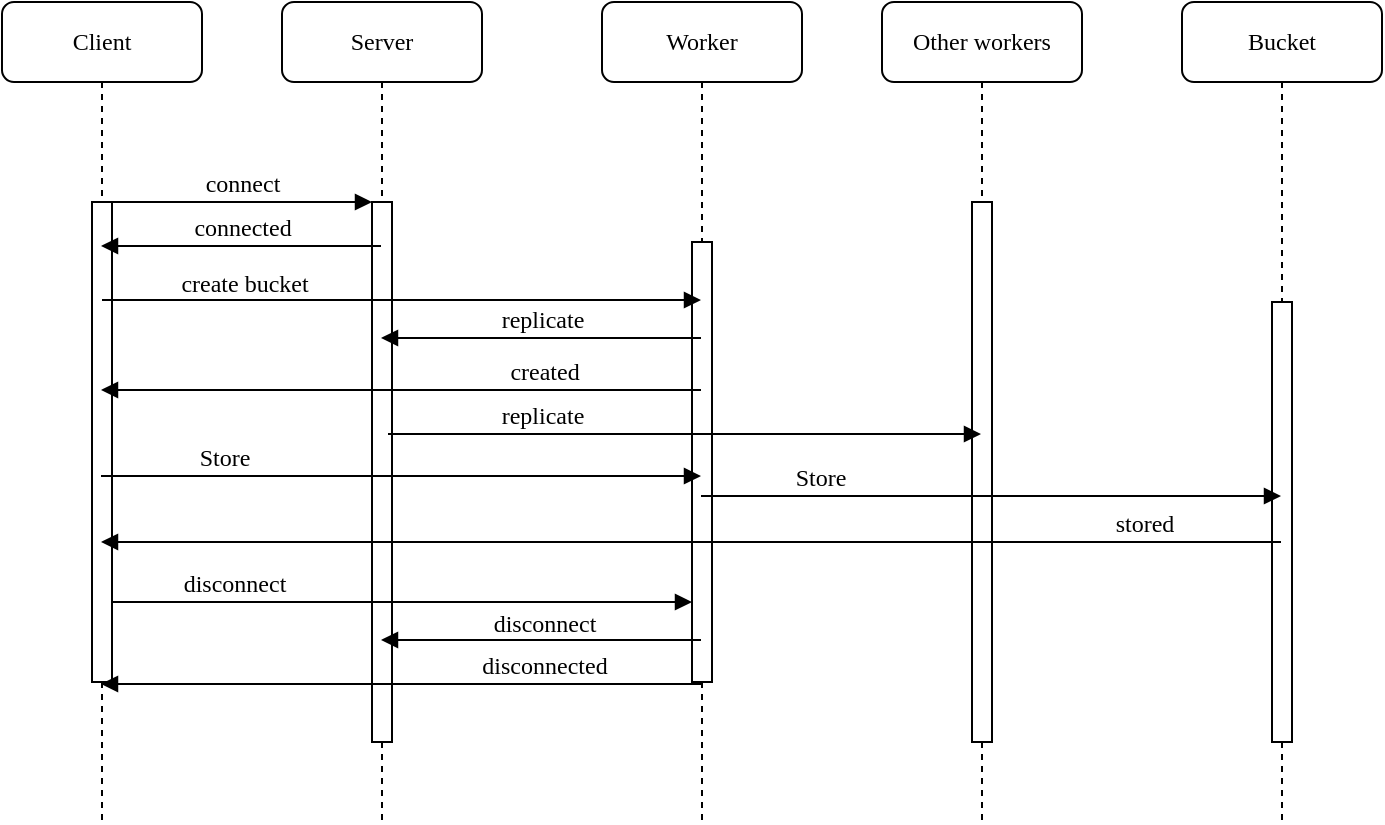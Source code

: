 <mxfile version="26.2.9">
  <diagram name="Page-1" id="13e1069c-82ec-6db2-03f1-153e76fe0fe0">
    <mxGraphModel dx="788" dy="423" grid="1" gridSize="10" guides="1" tooltips="1" connect="1" arrows="1" fold="1" page="1" pageScale="1" pageWidth="1100" pageHeight="850" background="none" math="0" shadow="0">
      <root>
        <mxCell id="0" />
        <mxCell id="1" parent="0" />
        <mxCell id="7baba1c4bc27f4b0-2" value="Server" style="shape=umlLifeline;perimeter=lifelinePerimeter;whiteSpace=wrap;html=1;container=1;collapsible=0;recursiveResize=0;outlineConnect=0;rounded=1;shadow=0;comic=0;labelBackgroundColor=none;strokeWidth=1;fontFamily=Verdana;fontSize=12;align=center;" parent="1" vertex="1">
          <mxGeometry x="240" y="80" width="100" height="410" as="geometry" />
        </mxCell>
        <mxCell id="7baba1c4bc27f4b0-10" value="" style="html=1;points=[];perimeter=orthogonalPerimeter;rounded=0;shadow=0;comic=0;labelBackgroundColor=none;strokeWidth=1;fontFamily=Verdana;fontSize=12;align=center;" parent="7baba1c4bc27f4b0-2" vertex="1">
          <mxGeometry x="45" y="100" width="10" height="270" as="geometry" />
        </mxCell>
        <mxCell id="Nsb-DOaTKh587LbXq_lU-20" value="disconnect" style="html=1;verticalAlign=bottom;endArrow=block;labelBackgroundColor=none;fontFamily=Verdana;fontSize=12;edgeStyle=elbowEdgeStyle;elbow=vertical;" parent="7baba1c4bc27f4b0-2" edge="1">
          <mxGeometry x="-0.53" relative="1" as="geometry">
            <mxPoint x="-95" y="300" as="sourcePoint" />
            <mxPoint x="205" y="300" as="targetPoint" />
            <mxPoint as="offset" />
          </mxGeometry>
        </mxCell>
        <mxCell id="7baba1c4bc27f4b0-3" value="Worker" style="shape=umlLifeline;perimeter=lifelinePerimeter;whiteSpace=wrap;html=1;container=1;collapsible=0;recursiveResize=0;outlineConnect=0;rounded=1;shadow=0;comic=0;labelBackgroundColor=none;strokeWidth=1;fontFamily=Verdana;fontSize=12;align=center;" parent="1" vertex="1">
          <mxGeometry x="400" y="80" width="100" height="410" as="geometry" />
        </mxCell>
        <mxCell id="7baba1c4bc27f4b0-13" value="" style="html=1;points=[];perimeter=orthogonalPerimeter;rounded=0;shadow=0;comic=0;labelBackgroundColor=none;strokeWidth=1;fontFamily=Verdana;fontSize=12;align=center;" parent="7baba1c4bc27f4b0-3" vertex="1">
          <mxGeometry x="45" y="120" width="10" height="220" as="geometry" />
        </mxCell>
        <mxCell id="7baba1c4bc27f4b0-4" value="Other workers" style="shape=umlLifeline;perimeter=lifelinePerimeter;whiteSpace=wrap;html=1;container=1;collapsible=0;recursiveResize=0;outlineConnect=0;rounded=1;shadow=0;comic=0;labelBackgroundColor=none;strokeWidth=1;fontFamily=Verdana;fontSize=12;align=center;" parent="1" vertex="1">
          <mxGeometry x="540" y="80" width="100" height="410" as="geometry" />
        </mxCell>
        <mxCell id="7baba1c4bc27f4b0-8" value="Client" style="shape=umlLifeline;perimeter=lifelinePerimeter;whiteSpace=wrap;html=1;container=1;collapsible=0;recursiveResize=0;outlineConnect=0;rounded=1;shadow=0;comic=0;labelBackgroundColor=none;strokeWidth=1;fontFamily=Verdana;fontSize=12;align=center;" parent="1" vertex="1">
          <mxGeometry x="100" y="80" width="100" height="410" as="geometry" />
        </mxCell>
        <mxCell id="7baba1c4bc27f4b0-9" value="" style="html=1;points=[];perimeter=orthogonalPerimeter;rounded=0;shadow=0;comic=0;labelBackgroundColor=none;strokeWidth=1;fontFamily=Verdana;fontSize=12;align=center;" parent="7baba1c4bc27f4b0-8" vertex="1">
          <mxGeometry x="45" y="100" width="10" height="240" as="geometry" />
        </mxCell>
        <mxCell id="7baba1c4bc27f4b0-16" value="" style="html=1;points=[];perimeter=orthogonalPerimeter;rounded=0;shadow=0;comic=0;labelBackgroundColor=none;strokeWidth=1;fontFamily=Verdana;fontSize=12;align=center;" parent="1" vertex="1">
          <mxGeometry x="585" y="180" width="10" height="270" as="geometry" />
        </mxCell>
        <mxCell id="7baba1c4bc27f4b0-11" value="connect" style="html=1;verticalAlign=bottom;endArrow=block;entryX=0;entryY=0;labelBackgroundColor=none;fontFamily=Verdana;fontSize=12;edgeStyle=elbowEdgeStyle;elbow=vertical;" parent="1" source="7baba1c4bc27f4b0-9" target="7baba1c4bc27f4b0-10" edge="1">
          <mxGeometry relative="1" as="geometry">
            <mxPoint x="220" y="190" as="sourcePoint" />
          </mxGeometry>
        </mxCell>
        <mxCell id="Nsb-DOaTKh587LbXq_lU-3" value="Bucket" style="shape=umlLifeline;perimeter=lifelinePerimeter;whiteSpace=wrap;html=1;container=1;collapsible=0;recursiveResize=0;outlineConnect=0;rounded=1;shadow=0;comic=0;labelBackgroundColor=none;strokeWidth=1;fontFamily=Verdana;fontSize=12;align=center;" parent="1" vertex="1">
          <mxGeometry x="690" y="80" width="100" height="410" as="geometry" />
        </mxCell>
        <mxCell id="Nsb-DOaTKh587LbXq_lU-4" value="" style="html=1;points=[];perimeter=orthogonalPerimeter;rounded=0;shadow=0;comic=0;labelBackgroundColor=none;strokeWidth=1;fontFamily=Verdana;fontSize=12;align=center;" parent="Nsb-DOaTKh587LbXq_lU-3" vertex="1">
          <mxGeometry x="45" y="150" width="10" height="220" as="geometry" />
        </mxCell>
        <mxCell id="Nsb-DOaTKh587LbXq_lU-8" value="replicate" style="html=1;verticalAlign=bottom;endArrow=block;labelBackgroundColor=none;fontFamily=Verdana;fontSize=12;edgeStyle=elbowEdgeStyle;elbow=vertical;" parent="1" edge="1">
          <mxGeometry relative="1" as="geometry">
            <mxPoint x="449.5" y="248" as="sourcePoint" />
            <mxPoint x="289.5" y="248" as="targetPoint" />
            <mxPoint as="offset" />
          </mxGeometry>
        </mxCell>
        <mxCell id="Nsb-DOaTKh587LbXq_lU-10" value="replicate" style="html=1;verticalAlign=bottom;endArrow=none;labelBackgroundColor=none;fontFamily=Verdana;fontSize=12;edgeStyle=elbowEdgeStyle;elbow=vertical;entryX=0.8;entryY=0.85;entryDx=0;entryDy=0;entryPerimeter=0;startArrow=block;startFill=1;" parent="1" edge="1">
          <mxGeometry x="0.481" relative="1" as="geometry">
            <mxPoint x="589.5" y="296" as="sourcePoint" />
            <mxPoint x="293" y="296" as="targetPoint" />
            <mxPoint as="offset" />
          </mxGeometry>
        </mxCell>
        <mxCell id="Nsb-DOaTKh587LbXq_lU-7" value="create bucket" style="html=1;verticalAlign=bottom;endArrow=block;labelBackgroundColor=none;fontFamily=Verdana;fontSize=12;edgeStyle=elbowEdgeStyle;elbow=vertical;" parent="1" source="7baba1c4bc27f4b0-8" edge="1">
          <mxGeometry x="-0.53" y="-1" relative="1" as="geometry">
            <mxPoint x="160" y="229" as="sourcePoint" />
            <mxPoint x="449.5" y="229" as="targetPoint" />
            <mxPoint as="offset" />
          </mxGeometry>
        </mxCell>
        <mxCell id="Nsb-DOaTKh587LbXq_lU-6" value="connected" style="html=1;verticalAlign=bottom;endArrow=block;labelBackgroundColor=none;fontFamily=Verdana;fontSize=12;edgeStyle=elbowEdgeStyle;elbow=vertical;targetPerimeterSpacing=0;" parent="1" source="7baba1c4bc27f4b0-2" edge="1">
          <mxGeometry relative="1" as="geometry">
            <mxPoint x="289.5" y="202" as="sourcePoint" />
            <mxPoint x="149.5" y="202" as="targetPoint" />
          </mxGeometry>
        </mxCell>
        <mxCell id="Nsb-DOaTKh587LbXq_lU-12" value="Store" style="html=1;verticalAlign=bottom;endArrow=block;labelBackgroundColor=none;fontFamily=Verdana;fontSize=12;edgeStyle=elbowEdgeStyle;elbow=vertical;" parent="1" edge="1">
          <mxGeometry x="-0.597" relative="1" as="geometry">
            <mxPoint x="149.5" y="317" as="sourcePoint" />
            <mxPoint x="449.5" y="317" as="targetPoint" />
            <mxPoint x="1" as="offset" />
          </mxGeometry>
        </mxCell>
        <mxCell id="Nsb-DOaTKh587LbXq_lU-13" value="Store" style="html=1;verticalAlign=bottom;endArrow=block;labelBackgroundColor=none;fontFamily=Verdana;fontSize=12;edgeStyle=elbowEdgeStyle;elbow=vertical;" parent="1" edge="1">
          <mxGeometry x="-0.597" relative="1" as="geometry">
            <mxPoint x="449.5" y="327" as="sourcePoint" />
            <mxPoint x="739.5" y="327" as="targetPoint" />
            <mxPoint x="1" as="offset" />
          </mxGeometry>
        </mxCell>
        <mxCell id="Nsb-DOaTKh587LbXq_lU-14" value="created" style="html=1;verticalAlign=bottom;endArrow=block;labelBackgroundColor=none;fontFamily=Verdana;fontSize=12;edgeStyle=elbowEdgeStyle;elbow=vertical;" parent="1" edge="1">
          <mxGeometry x="-0.47" relative="1" as="geometry">
            <mxPoint x="449.5" y="274" as="sourcePoint" />
            <mxPoint x="149.5" y="274" as="targetPoint" />
            <mxPoint x="1" as="offset" />
          </mxGeometry>
        </mxCell>
        <mxCell id="Nsb-DOaTKh587LbXq_lU-16" value="stored" style="html=1;verticalAlign=bottom;endArrow=none;labelBackgroundColor=none;fontFamily=Verdana;fontSize=12;edgeStyle=elbowEdgeStyle;elbow=vertical;startArrow=block;startFill=1;" parent="1" edge="1">
          <mxGeometry x="0.764" relative="1" as="geometry">
            <mxPoint x="149.5" y="350" as="sourcePoint" />
            <mxPoint x="739.5" y="350" as="targetPoint" />
            <mxPoint x="1" as="offset" />
          </mxGeometry>
        </mxCell>
        <mxCell id="Nsb-DOaTKh587LbXq_lU-18" value="disconnect" style="html=1;verticalAlign=bottom;endArrow=block;labelBackgroundColor=none;fontFamily=Verdana;fontSize=12;edgeStyle=elbowEdgeStyle;elbow=vertical;" parent="1" edge="1">
          <mxGeometry x="-0.006" y="1" relative="1" as="geometry">
            <mxPoint x="449.5" y="399" as="sourcePoint" />
            <mxPoint x="289.5" y="399" as="targetPoint" />
            <mxPoint x="1" as="offset" />
          </mxGeometry>
        </mxCell>
        <mxCell id="Nsb-DOaTKh587LbXq_lU-19" value="disconnected" style="html=1;verticalAlign=bottom;endArrow=block;labelBackgroundColor=none;fontFamily=Verdana;fontSize=12;edgeStyle=elbowEdgeStyle;elbow=vertical;" parent="1" edge="1">
          <mxGeometry x="-0.47" relative="1" as="geometry">
            <mxPoint x="449.5" y="421" as="sourcePoint" />
            <mxPoint x="149.5" y="421" as="targetPoint" />
            <mxPoint x="1" as="offset" />
          </mxGeometry>
        </mxCell>
      </root>
    </mxGraphModel>
  </diagram>
</mxfile>
